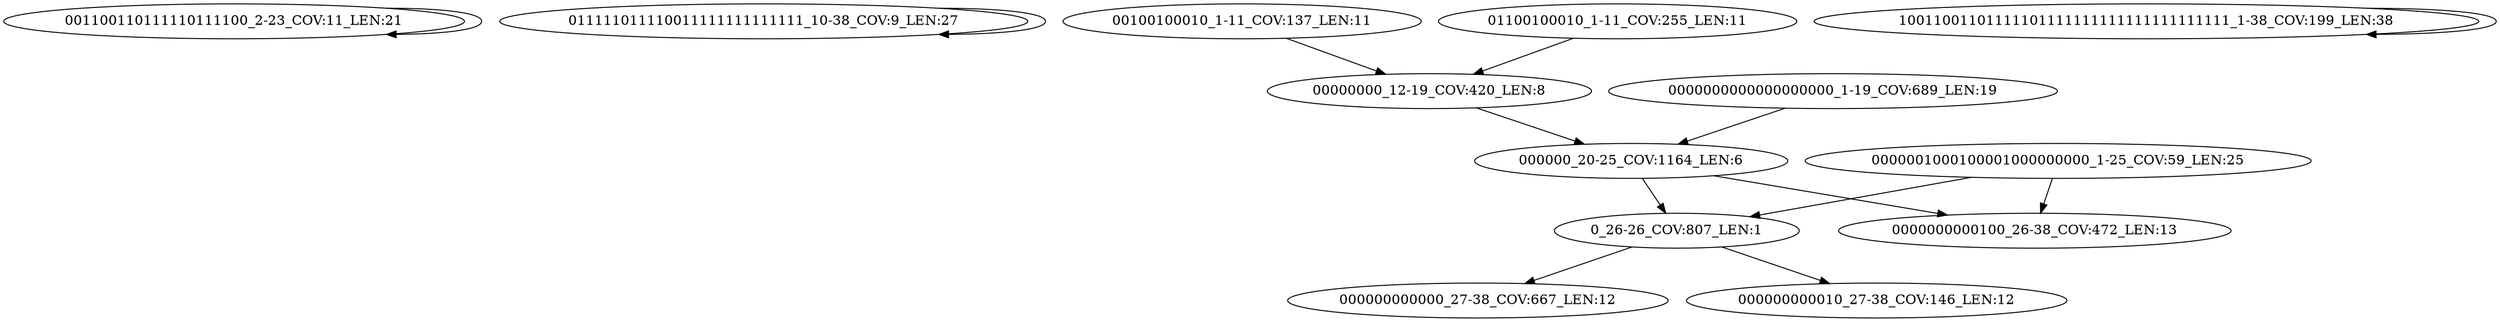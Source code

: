 digraph G {
    "001100110111110111100_2-23_COV:11_LEN:21" -> "001100110111110111100_2-23_COV:11_LEN:21";
    "011111011110011111111111111_10-38_COV:9_LEN:27" -> "011111011110011111111111111_10-38_COV:9_LEN:27";
    "000000_20-25_COV:1164_LEN:6" -> "0_26-26_COV:807_LEN:1";
    "000000_20-25_COV:1164_LEN:6" -> "0000000000100_26-38_COV:472_LEN:13";
    "00000000_12-19_COV:420_LEN:8" -> "000000_20-25_COV:1164_LEN:6";
    "0_26-26_COV:807_LEN:1" -> "000000000000_27-38_COV:667_LEN:12";
    "0_26-26_COV:807_LEN:1" -> "000000000010_27-38_COV:146_LEN:12";
    "00100100010_1-11_COV:137_LEN:11" -> "00000000_12-19_COV:420_LEN:8";
    "0000001000100001000000000_1-25_COV:59_LEN:25" -> "0_26-26_COV:807_LEN:1";
    "0000001000100001000000000_1-25_COV:59_LEN:25" -> "0000000000100_26-38_COV:472_LEN:13";
    "0000000000000000000_1-19_COV:689_LEN:19" -> "000000_20-25_COV:1164_LEN:6";
    "10011001101111101111111111111111111111_1-38_COV:199_LEN:38" -> "10011001101111101111111111111111111111_1-38_COV:199_LEN:38";
    "01100100010_1-11_COV:255_LEN:11" -> "00000000_12-19_COV:420_LEN:8";
}
